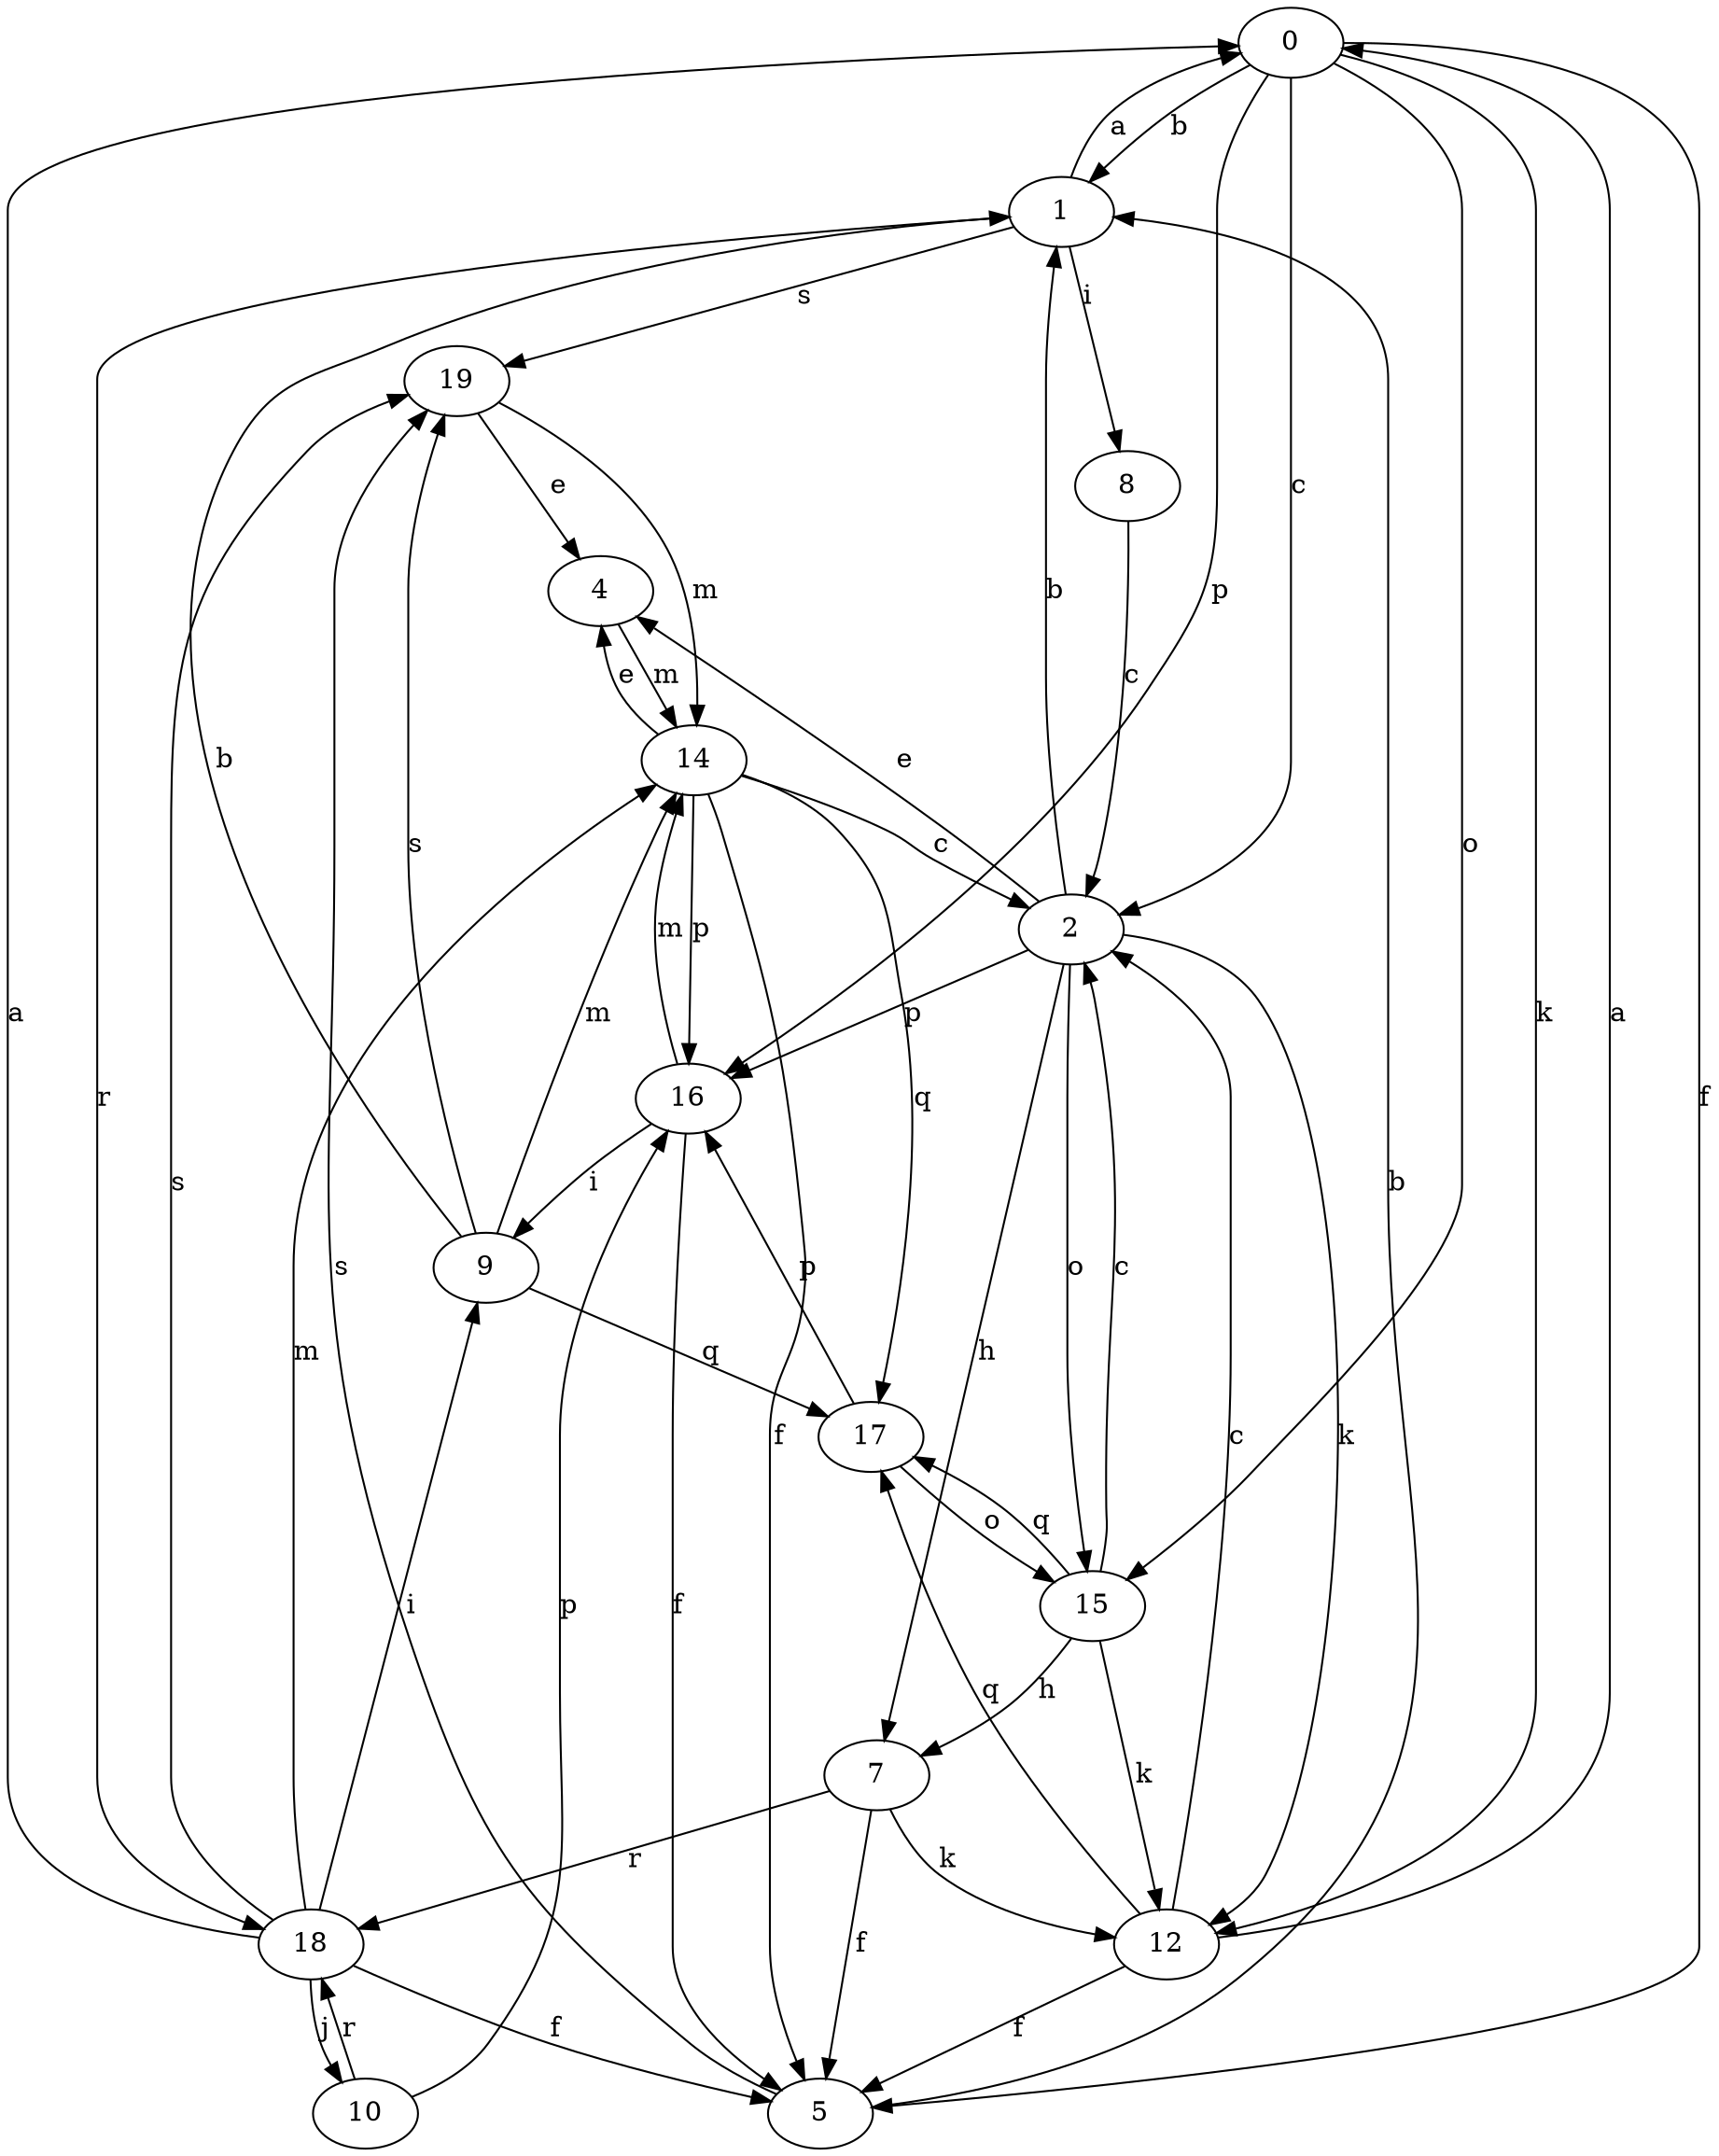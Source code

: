 strict digraph  {
0;
1;
2;
4;
5;
7;
8;
9;
10;
12;
14;
15;
16;
17;
18;
19;
0 -> 1  [label=b];
0 -> 2  [label=c];
0 -> 5  [label=f];
0 -> 12  [label=k];
0 -> 15  [label=o];
0 -> 16  [label=p];
1 -> 0  [label=a];
1 -> 8  [label=i];
1 -> 18  [label=r];
1 -> 19  [label=s];
2 -> 1  [label=b];
2 -> 4  [label=e];
2 -> 7  [label=h];
2 -> 12  [label=k];
2 -> 15  [label=o];
2 -> 16  [label=p];
4 -> 14  [label=m];
5 -> 1  [label=b];
5 -> 19  [label=s];
7 -> 5  [label=f];
7 -> 12  [label=k];
7 -> 18  [label=r];
8 -> 2  [label=c];
9 -> 1  [label=b];
9 -> 14  [label=m];
9 -> 17  [label=q];
9 -> 19  [label=s];
10 -> 16  [label=p];
10 -> 18  [label=r];
12 -> 0  [label=a];
12 -> 2  [label=c];
12 -> 5  [label=f];
12 -> 17  [label=q];
14 -> 2  [label=c];
14 -> 4  [label=e];
14 -> 5  [label=f];
14 -> 16  [label=p];
14 -> 17  [label=q];
15 -> 2  [label=c];
15 -> 7  [label=h];
15 -> 12  [label=k];
15 -> 17  [label=q];
16 -> 5  [label=f];
16 -> 9  [label=i];
16 -> 14  [label=m];
17 -> 15  [label=o];
17 -> 16  [label=p];
18 -> 0  [label=a];
18 -> 5  [label=f];
18 -> 9  [label=i];
18 -> 10  [label=j];
18 -> 14  [label=m];
18 -> 19  [label=s];
19 -> 4  [label=e];
19 -> 14  [label=m];
}
